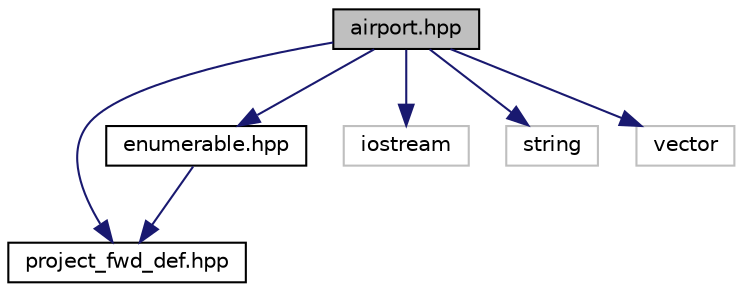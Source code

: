 digraph "airport.hpp"
{
 // LATEX_PDF_SIZE
  bgcolor="transparent";
  edge [fontname="Helvetica",fontsize="10",labelfontname="Helvetica",labelfontsize="10"];
  node [fontname="Helvetica",fontsize="10",shape=record];
  Node1 [label="airport.hpp",height=0.2,width=0.4,color="black", fillcolor="grey75", style="filled", fontcolor="black",tooltip="Contains the declaration of the airport class and its methods."];
  Node1 -> Node2 [color="midnightblue",fontsize="10",style="solid",fontname="Helvetica"];
  Node2 [label="project_fwd_def.hpp",height=0.2,width=0.4,color="black",URL="$project__fwd__def_8hpp.html",tooltip="Contains the declaration of the project_fwd_def class and its methods."];
  Node1 -> Node3 [color="midnightblue",fontsize="10",style="solid",fontname="Helvetica"];
  Node3 [label="enumerable.hpp",height=0.2,width=0.4,color="black",URL="$enumerable_8hpp.html",tooltip="Contains the declaration of the IEnumerable class, which provides a unique identifier for derived obj..."];
  Node3 -> Node2 [color="midnightblue",fontsize="10",style="solid",fontname="Helvetica"];
  Node1 -> Node4 [color="midnightblue",fontsize="10",style="solid",fontname="Helvetica"];
  Node4 [label="iostream",height=0.2,width=0.4,color="grey75",tooltip=" "];
  Node1 -> Node5 [color="midnightblue",fontsize="10",style="solid",fontname="Helvetica"];
  Node5 [label="string",height=0.2,width=0.4,color="grey75",tooltip=" "];
  Node1 -> Node6 [color="midnightblue",fontsize="10",style="solid",fontname="Helvetica"];
  Node6 [label="vector",height=0.2,width=0.4,color="grey75",tooltip=" "];
}

